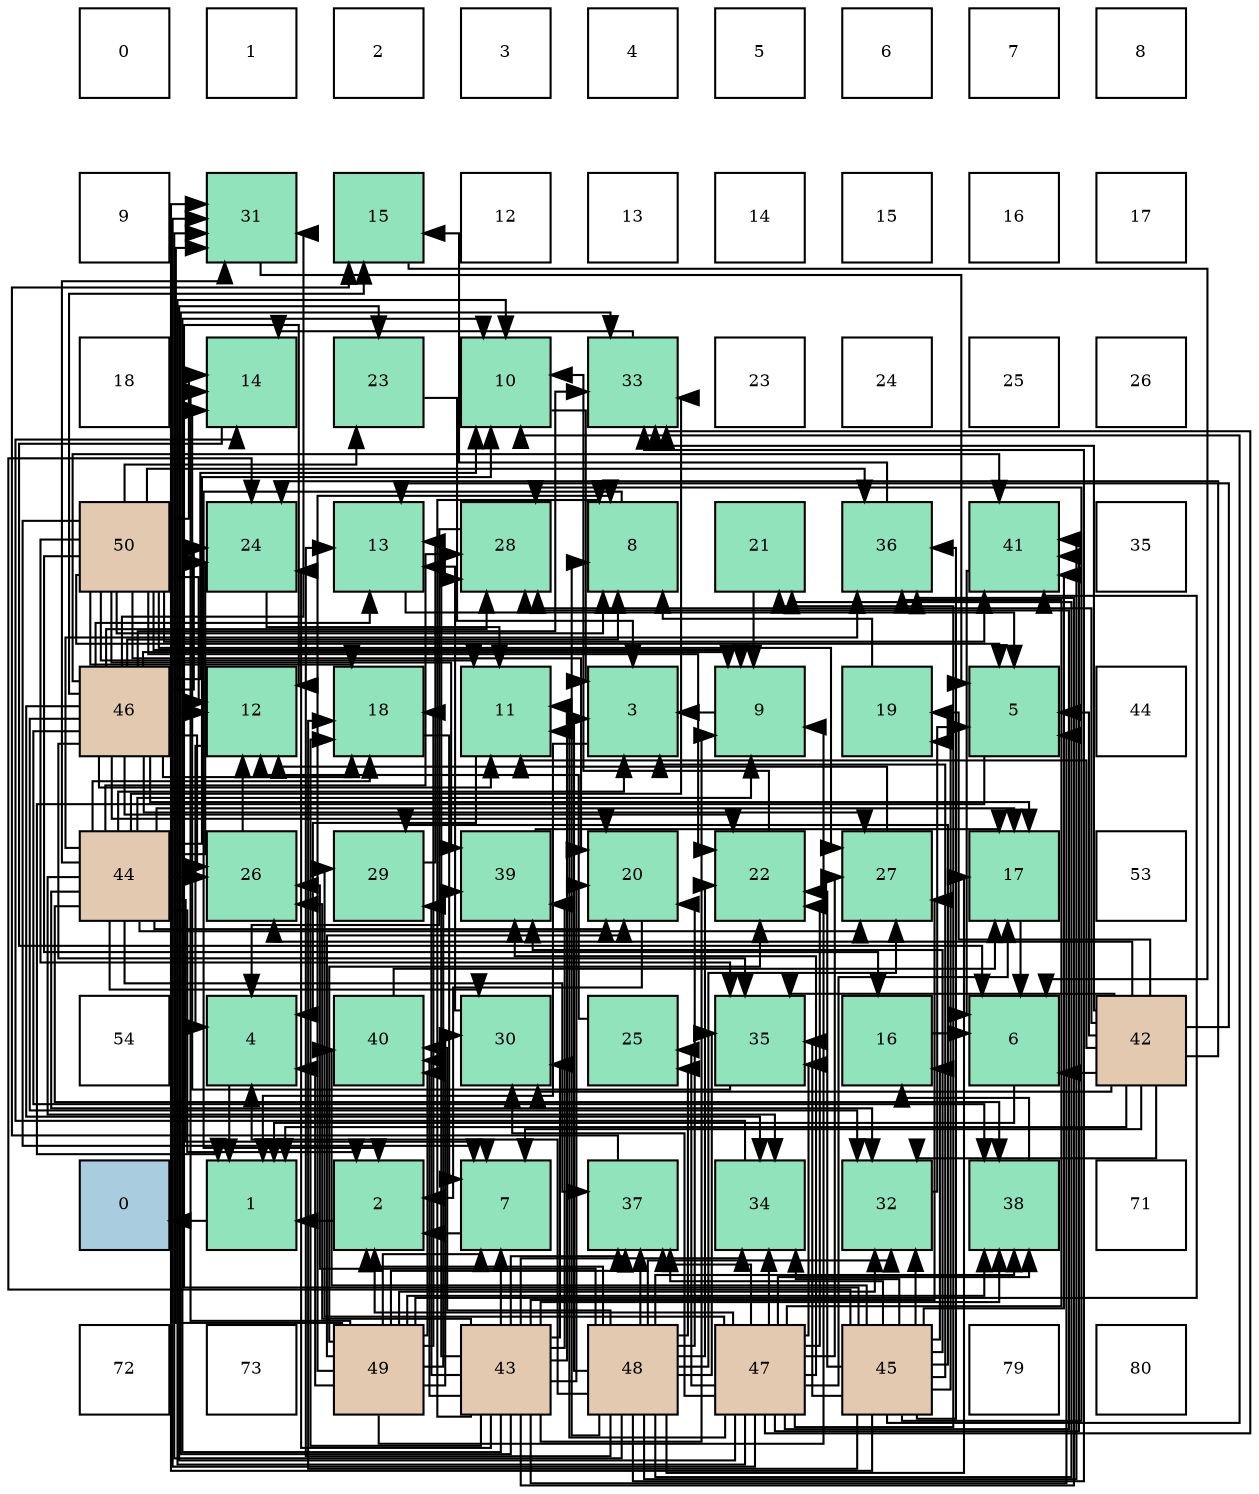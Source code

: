 digraph layout{
 rankdir=TB;
 splines=ortho;
 node [style=filled shape=square fixedsize=true width=0.6];
0[label="0", fontsize=8, fillcolor="#ffffff"];
1[label="1", fontsize=8, fillcolor="#ffffff"];
2[label="2", fontsize=8, fillcolor="#ffffff"];
3[label="3", fontsize=8, fillcolor="#ffffff"];
4[label="4", fontsize=8, fillcolor="#ffffff"];
5[label="5", fontsize=8, fillcolor="#ffffff"];
6[label="6", fontsize=8, fillcolor="#ffffff"];
7[label="7", fontsize=8, fillcolor="#ffffff"];
8[label="8", fontsize=8, fillcolor="#ffffff"];
9[label="9", fontsize=8, fillcolor="#ffffff"];
10[label="31", fontsize=8, fillcolor="#91e3bb"];
11[label="15", fontsize=8, fillcolor="#91e3bb"];
12[label="12", fontsize=8, fillcolor="#ffffff"];
13[label="13", fontsize=8, fillcolor="#ffffff"];
14[label="14", fontsize=8, fillcolor="#ffffff"];
15[label="15", fontsize=8, fillcolor="#ffffff"];
16[label="16", fontsize=8, fillcolor="#ffffff"];
17[label="17", fontsize=8, fillcolor="#ffffff"];
18[label="18", fontsize=8, fillcolor="#ffffff"];
19[label="14", fontsize=8, fillcolor="#91e3bb"];
20[label="23", fontsize=8, fillcolor="#91e3bb"];
21[label="10", fontsize=8, fillcolor="#91e3bb"];
22[label="33", fontsize=8, fillcolor="#91e3bb"];
23[label="23", fontsize=8, fillcolor="#ffffff"];
24[label="24", fontsize=8, fillcolor="#ffffff"];
25[label="25", fontsize=8, fillcolor="#ffffff"];
26[label="26", fontsize=8, fillcolor="#ffffff"];
27[label="50", fontsize=8, fillcolor="#e3c9af"];
28[label="24", fontsize=8, fillcolor="#91e3bb"];
29[label="13", fontsize=8, fillcolor="#91e3bb"];
30[label="28", fontsize=8, fillcolor="#91e3bb"];
31[label="8", fontsize=8, fillcolor="#91e3bb"];
32[label="21", fontsize=8, fillcolor="#91e3bb"];
33[label="36", fontsize=8, fillcolor="#91e3bb"];
34[label="41", fontsize=8, fillcolor="#91e3bb"];
35[label="35", fontsize=8, fillcolor="#ffffff"];
36[label="46", fontsize=8, fillcolor="#e3c9af"];
37[label="12", fontsize=8, fillcolor="#91e3bb"];
38[label="18", fontsize=8, fillcolor="#91e3bb"];
39[label="11", fontsize=8, fillcolor="#91e3bb"];
40[label="3", fontsize=8, fillcolor="#91e3bb"];
41[label="9", fontsize=8, fillcolor="#91e3bb"];
42[label="19", fontsize=8, fillcolor="#91e3bb"];
43[label="5", fontsize=8, fillcolor="#91e3bb"];
44[label="44", fontsize=8, fillcolor="#ffffff"];
45[label="44", fontsize=8, fillcolor="#e3c9af"];
46[label="26", fontsize=8, fillcolor="#91e3bb"];
47[label="29", fontsize=8, fillcolor="#91e3bb"];
48[label="39", fontsize=8, fillcolor="#91e3bb"];
49[label="20", fontsize=8, fillcolor="#91e3bb"];
50[label="22", fontsize=8, fillcolor="#91e3bb"];
51[label="27", fontsize=8, fillcolor="#91e3bb"];
52[label="17", fontsize=8, fillcolor="#91e3bb"];
53[label="53", fontsize=8, fillcolor="#ffffff"];
54[label="54", fontsize=8, fillcolor="#ffffff"];
55[label="4", fontsize=8, fillcolor="#91e3bb"];
56[label="40", fontsize=8, fillcolor="#91e3bb"];
57[label="30", fontsize=8, fillcolor="#91e3bb"];
58[label="25", fontsize=8, fillcolor="#91e3bb"];
59[label="35", fontsize=8, fillcolor="#91e3bb"];
60[label="16", fontsize=8, fillcolor="#91e3bb"];
61[label="6", fontsize=8, fillcolor="#91e3bb"];
62[label="42", fontsize=8, fillcolor="#e3c9af"];
63[label="0", fontsize=8, fillcolor="#a9ccde"];
64[label="1", fontsize=8, fillcolor="#91e3bb"];
65[label="2", fontsize=8, fillcolor="#91e3bb"];
66[label="7", fontsize=8, fillcolor="#91e3bb"];
67[label="37", fontsize=8, fillcolor="#91e3bb"];
68[label="34", fontsize=8, fillcolor="#91e3bb"];
69[label="32", fontsize=8, fillcolor="#91e3bb"];
70[label="38", fontsize=8, fillcolor="#91e3bb"];
71[label="71", fontsize=8, fillcolor="#ffffff"];
72[label="72", fontsize=8, fillcolor="#ffffff"];
73[label="73", fontsize=8, fillcolor="#ffffff"];
74[label="49", fontsize=8, fillcolor="#e3c9af"];
75[label="43", fontsize=8, fillcolor="#e3c9af"];
76[label="48", fontsize=8, fillcolor="#e3c9af"];
77[label="47", fontsize=8, fillcolor="#e3c9af"];
78[label="45", fontsize=8, fillcolor="#e3c9af"];
79[label="79", fontsize=8, fillcolor="#ffffff"];
80[label="80", fontsize=8, fillcolor="#ffffff"];
edge [constraint=false, style=vis];64 -> 63;
65 -> 64;
40 -> 64;
55 -> 64;
43 -> 64;
61 -> 64;
66 -> 65;
31 -> 65;
41 -> 40;
21 -> 40;
39 -> 55;
37 -> 55;
29 -> 43;
19 -> 61;
11 -> 61;
60 -> 61;
52 -> 61;
38 -> 66;
42 -> 31;
49 -> 65;
32 -> 41;
50 -> 21;
20 -> 40;
28 -> 39;
58 -> 37;
46 -> 37;
51 -> 37;
30 -> 55;
47 -> 29;
57 -> 29;
10 -> 43;
69 -> 43;
22 -> 19;
68 -> 19;
59 -> 19;
33 -> 11;
67 -> 11;
70 -> 60;
48 -> 52;
56 -> 52;
34 -> 61;
62 -> 64;
62 -> 43;
62 -> 61;
62 -> 66;
62 -> 39;
62 -> 29;
62 -> 42;
62 -> 28;
62 -> 46;
62 -> 30;
62 -> 57;
62 -> 69;
62 -> 22;
62 -> 59;
75 -> 43;
75 -> 66;
75 -> 31;
75 -> 41;
75 -> 21;
75 -> 39;
75 -> 38;
75 -> 49;
75 -> 28;
75 -> 46;
75 -> 51;
75 -> 30;
75 -> 47;
75 -> 57;
75 -> 22;
75 -> 68;
75 -> 33;
75 -> 67;
75 -> 70;
75 -> 48;
75 -> 56;
45 -> 65;
45 -> 40;
45 -> 66;
45 -> 41;
45 -> 21;
45 -> 52;
45 -> 38;
45 -> 49;
45 -> 28;
45 -> 46;
45 -> 51;
45 -> 30;
45 -> 57;
45 -> 10;
45 -> 69;
45 -> 22;
45 -> 68;
45 -> 33;
45 -> 67;
45 -> 70;
78 -> 40;
78 -> 21;
78 -> 37;
78 -> 60;
78 -> 38;
78 -> 42;
78 -> 50;
78 -> 28;
78 -> 30;
78 -> 47;
78 -> 10;
78 -> 69;
78 -> 68;
78 -> 59;
78 -> 33;
78 -> 67;
78 -> 48;
78 -> 56;
78 -> 34;
36 -> 31;
36 -> 41;
36 -> 21;
36 -> 39;
36 -> 37;
36 -> 29;
36 -> 11;
36 -> 52;
36 -> 38;
36 -> 49;
36 -> 50;
36 -> 28;
36 -> 46;
36 -> 51;
36 -> 30;
36 -> 10;
36 -> 69;
36 -> 22;
36 -> 68;
36 -> 59;
36 -> 70;
36 -> 34;
77 -> 65;
77 -> 21;
77 -> 39;
77 -> 52;
77 -> 32;
77 -> 50;
77 -> 20;
77 -> 58;
77 -> 51;
77 -> 30;
77 -> 47;
77 -> 57;
77 -> 10;
77 -> 22;
77 -> 68;
77 -> 59;
77 -> 33;
77 -> 67;
77 -> 70;
77 -> 48;
77 -> 34;
76 -> 65;
76 -> 40;
76 -> 55;
76 -> 31;
76 -> 29;
76 -> 52;
76 -> 49;
76 -> 32;
76 -> 50;
76 -> 58;
76 -> 46;
76 -> 51;
76 -> 10;
76 -> 69;
76 -> 22;
76 -> 59;
76 -> 67;
76 -> 70;
76 -> 56;
76 -> 34;
74 -> 55;
74 -> 66;
74 -> 31;
74 -> 41;
74 -> 19;
74 -> 38;
74 -> 49;
74 -> 50;
74 -> 57;
74 -> 10;
74 -> 69;
74 -> 67;
74 -> 70;
74 -> 48;
74 -> 56;
74 -> 34;
27 -> 43;
27 -> 66;
27 -> 31;
27 -> 41;
27 -> 39;
27 -> 37;
27 -> 19;
27 -> 60;
27 -> 38;
27 -> 49;
27 -> 50;
27 -> 20;
27 -> 51;
27 -> 59;
27 -> 33;
27 -> 48;
27 -> 34;
edge [constraint=true, style=invis];
0 -> 9 -> 18 -> 27 -> 36 -> 45 -> 54 -> 63 -> 72;
1 -> 10 -> 19 -> 28 -> 37 -> 46 -> 55 -> 64 -> 73;
2 -> 11 -> 20 -> 29 -> 38 -> 47 -> 56 -> 65 -> 74;
3 -> 12 -> 21 -> 30 -> 39 -> 48 -> 57 -> 66 -> 75;
4 -> 13 -> 22 -> 31 -> 40 -> 49 -> 58 -> 67 -> 76;
5 -> 14 -> 23 -> 32 -> 41 -> 50 -> 59 -> 68 -> 77;
6 -> 15 -> 24 -> 33 -> 42 -> 51 -> 60 -> 69 -> 78;
7 -> 16 -> 25 -> 34 -> 43 -> 52 -> 61 -> 70 -> 79;
8 -> 17 -> 26 -> 35 -> 44 -> 53 -> 62 -> 71 -> 80;
rank = same {0 -> 1 -> 2 -> 3 -> 4 -> 5 -> 6 -> 7 -> 8};
rank = same {9 -> 10 -> 11 -> 12 -> 13 -> 14 -> 15 -> 16 -> 17};
rank = same {18 -> 19 -> 20 -> 21 -> 22 -> 23 -> 24 -> 25 -> 26};
rank = same {27 -> 28 -> 29 -> 30 -> 31 -> 32 -> 33 -> 34 -> 35};
rank = same {36 -> 37 -> 38 -> 39 -> 40 -> 41 -> 42 -> 43 -> 44};
rank = same {45 -> 46 -> 47 -> 48 -> 49 -> 50 -> 51 -> 52 -> 53};
rank = same {54 -> 55 -> 56 -> 57 -> 58 -> 59 -> 60 -> 61 -> 62};
rank = same {63 -> 64 -> 65 -> 66 -> 67 -> 68 -> 69 -> 70 -> 71};
rank = same {72 -> 73 -> 74 -> 75 -> 76 -> 77 -> 78 -> 79 -> 80};
}
